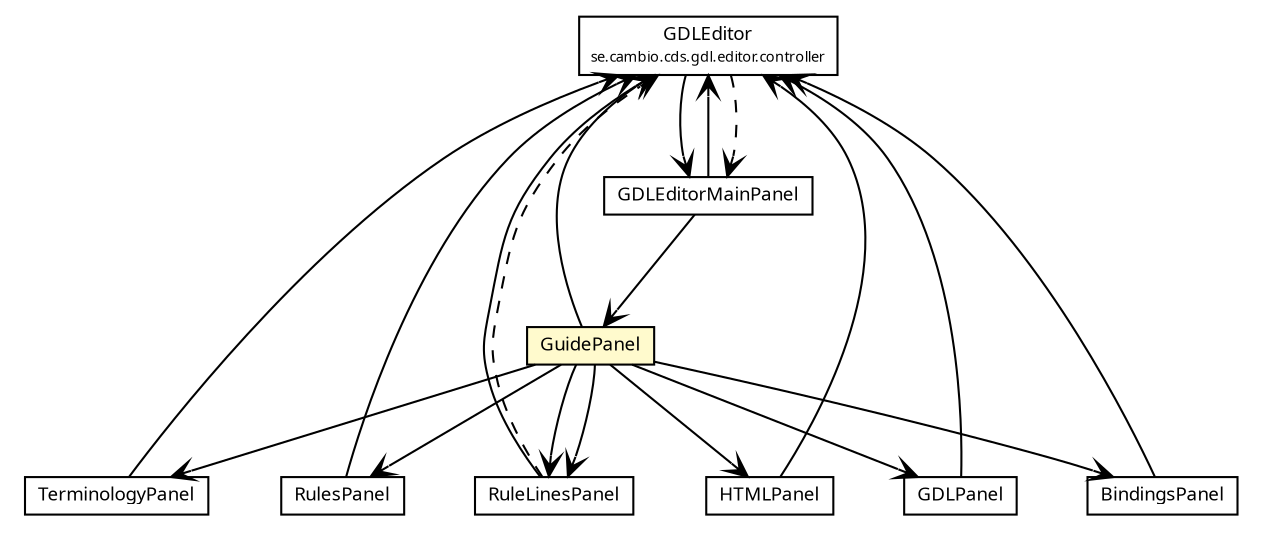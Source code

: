#!/usr/local/bin/dot
#
# Class diagram 
# Generated by UMLGraph version R5_6 (http://www.umlgraph.org/)
#

digraph G {
	edge [fontname="Trebuchet MS",fontsize=10,labelfontname="Trebuchet MS",labelfontsize=10];
	node [fontname="Trebuchet MS",fontsize=10,shape=plaintext];
	nodesep=0.25;
	ranksep=0.5;
	// se.cambio.cds.gdl.editor.controller.GDLEditor
	c230686 [label=<<table title="se.cambio.cds.gdl.editor.controller.GDLEditor" border="0" cellborder="1" cellspacing="0" cellpadding="2" port="p" href="../../controller/GDLEditor.html">
		<tr><td><table border="0" cellspacing="0" cellpadding="1">
<tr><td align="center" balign="center"><font face="Trebuchet MS"> GDLEditor </font></td></tr>
<tr><td align="center" balign="center"><font face="Trebuchet MS" point-size="7.0"> se.cambio.cds.gdl.editor.controller </font></td></tr>
		</table></td></tr>
		</table>>, URL="../../controller/GDLEditor.html", fontname="Trebuchet MS", fontcolor="black", fontsize=9.0];
	// se.cambio.cds.gdl.editor.view.panels.TerminologyPanel
	c230750 [label=<<table title="se.cambio.cds.gdl.editor.view.panels.TerminologyPanel" border="0" cellborder="1" cellspacing="0" cellpadding="2" port="p" href="./TerminologyPanel.html">
		<tr><td><table border="0" cellspacing="0" cellpadding="1">
<tr><td align="center" balign="center"><font face="Trebuchet MS"> TerminologyPanel </font></td></tr>
		</table></td></tr>
		</table>>, URL="./TerminologyPanel.html", fontname="Trebuchet MS", fontcolor="black", fontsize=9.0];
	// se.cambio.cds.gdl.editor.view.panels.RulesPanel
	c230753 [label=<<table title="se.cambio.cds.gdl.editor.view.panels.RulesPanel" border="0" cellborder="1" cellspacing="0" cellpadding="2" port="p" href="./RulesPanel.html">
		<tr><td><table border="0" cellspacing="0" cellpadding="1">
<tr><td align="center" balign="center"><font face="Trebuchet MS"> RulesPanel </font></td></tr>
		</table></td></tr>
		</table>>, URL="./RulesPanel.html", fontname="Trebuchet MS", fontcolor="black", fontsize=9.0];
	// se.cambio.cds.gdl.editor.view.panels.RuleLinesPanel
	c230755 [label=<<table title="se.cambio.cds.gdl.editor.view.panels.RuleLinesPanel" border="0" cellborder="1" cellspacing="0" cellpadding="2" port="p" href="./RuleLinesPanel.html">
		<tr><td><table border="0" cellspacing="0" cellpadding="1">
<tr><td align="center" balign="center"><font face="Trebuchet MS"> RuleLinesPanel </font></td></tr>
		</table></td></tr>
		</table>>, URL="./RuleLinesPanel.html", fontname="Trebuchet MS", fontcolor="black", fontsize=9.0];
	// se.cambio.cds.gdl.editor.view.panels.HTMLPanel
	c230758 [label=<<table title="se.cambio.cds.gdl.editor.view.panels.HTMLPanel" border="0" cellborder="1" cellspacing="0" cellpadding="2" port="p" href="./HTMLPanel.html">
		<tr><td><table border="0" cellspacing="0" cellpadding="1">
<tr><td align="center" balign="center"><font face="Trebuchet MS"> HTMLPanel </font></td></tr>
		</table></td></tr>
		</table>>, URL="./HTMLPanel.html", fontname="Trebuchet MS", fontcolor="black", fontsize=9.0];
	// se.cambio.cds.gdl.editor.view.panels.GuidePanel
	c230759 [label=<<table title="se.cambio.cds.gdl.editor.view.panels.GuidePanel" border="0" cellborder="1" cellspacing="0" cellpadding="2" port="p" bgcolor="lemonChiffon" href="./GuidePanel.html">
		<tr><td><table border="0" cellspacing="0" cellpadding="1">
<tr><td align="center" balign="center"><font face="Trebuchet MS"> GuidePanel </font></td></tr>
		</table></td></tr>
		</table>>, URL="./GuidePanel.html", fontname="Trebuchet MS", fontcolor="black", fontsize=9.0];
	// se.cambio.cds.gdl.editor.view.panels.GDLPanel
	c230761 [label=<<table title="se.cambio.cds.gdl.editor.view.panels.GDLPanel" border="0" cellborder="1" cellspacing="0" cellpadding="2" port="p" href="./GDLPanel.html">
		<tr><td><table border="0" cellspacing="0" cellpadding="1">
<tr><td align="center" balign="center"><font face="Trebuchet MS"> GDLPanel </font></td></tr>
		</table></td></tr>
		</table>>, URL="./GDLPanel.html", fontname="Trebuchet MS", fontcolor="black", fontsize=9.0];
	// se.cambio.cds.gdl.editor.view.panels.GDLEditorMainPanel
	c230762 [label=<<table title="se.cambio.cds.gdl.editor.view.panels.GDLEditorMainPanel" border="0" cellborder="1" cellspacing="0" cellpadding="2" port="p" href="./GDLEditorMainPanel.html">
		<tr><td><table border="0" cellspacing="0" cellpadding="1">
<tr><td align="center" balign="center"><font face="Trebuchet MS"> GDLEditorMainPanel </font></td></tr>
		</table></td></tr>
		</table>>, URL="./GDLEditorMainPanel.html", fontname="Trebuchet MS", fontcolor="black", fontsize=9.0];
	// se.cambio.cds.gdl.editor.view.panels.BindingsPanel
	c230779 [label=<<table title="se.cambio.cds.gdl.editor.view.panels.BindingsPanel" border="0" cellborder="1" cellspacing="0" cellpadding="2" port="p" href="./BindingsPanel.html">
		<tr><td><table border="0" cellspacing="0" cellpadding="1">
<tr><td align="center" balign="center"><font face="Trebuchet MS"> BindingsPanel </font></td></tr>
		</table></td></tr>
		</table>>, URL="./BindingsPanel.html", fontname="Trebuchet MS", fontcolor="black", fontsize=9.0];
	// se.cambio.cds.gdl.editor.controller.GDLEditor NAVASSOC se.cambio.cds.gdl.editor.view.panels.GDLEditorMainPanel
	c230686:p -> c230762:p [taillabel="", label="", headlabel="", fontname="Trebuchet MS", fontcolor="black", fontsize=10.0, color="black", arrowhead=open];
	// se.cambio.cds.gdl.editor.view.panels.TerminologyPanel NAVASSOC se.cambio.cds.gdl.editor.controller.GDLEditor
	c230750:p -> c230686:p [taillabel="", label="", headlabel="", fontname="Trebuchet MS", fontcolor="black", fontsize=10.0, color="black", arrowhead=open];
	// se.cambio.cds.gdl.editor.view.panels.RulesPanel NAVASSOC se.cambio.cds.gdl.editor.controller.GDLEditor
	c230753:p -> c230686:p [taillabel="", label="", headlabel="", fontname="Trebuchet MS", fontcolor="black", fontsize=10.0, color="black", arrowhead=open];
	// se.cambio.cds.gdl.editor.view.panels.RuleLinesPanel NAVASSOC se.cambio.cds.gdl.editor.controller.GDLEditor
	c230755:p -> c230686:p [taillabel="", label="", headlabel="", fontname="Trebuchet MS", fontcolor="black", fontsize=10.0, color="black", arrowhead=open];
	// se.cambio.cds.gdl.editor.view.panels.HTMLPanel NAVASSOC se.cambio.cds.gdl.editor.controller.GDLEditor
	c230758:p -> c230686:p [taillabel="", label="", headlabel="", fontname="Trebuchet MS", fontcolor="black", fontsize=10.0, color="black", arrowhead=open];
	// se.cambio.cds.gdl.editor.view.panels.GuidePanel NAVASSOC se.cambio.cds.gdl.editor.controller.GDLEditor
	c230759:p -> c230686:p [taillabel="", label="", headlabel="", fontname="Trebuchet MS", fontcolor="black", fontsize=10.0, color="black", arrowhead=open];
	// se.cambio.cds.gdl.editor.view.panels.GuidePanel NAVASSOC se.cambio.cds.gdl.editor.view.panels.RulesPanel
	c230759:p -> c230753:p [taillabel="", label="", headlabel="", fontname="Trebuchet MS", fontcolor="black", fontsize=10.0, color="black", arrowhead=open];
	// se.cambio.cds.gdl.editor.view.panels.GuidePanel NAVASSOC se.cambio.cds.gdl.editor.view.panels.RuleLinesPanel
	c230759:p -> c230755:p [taillabel="", label="", headlabel="", fontname="Trebuchet MS", fontcolor="black", fontsize=10.0, color="black", arrowhead=open];
	// se.cambio.cds.gdl.editor.view.panels.GuidePanel NAVASSOC se.cambio.cds.gdl.editor.view.panels.RuleLinesPanel
	c230759:p -> c230755:p [taillabel="", label="", headlabel="", fontname="Trebuchet MS", fontcolor="black", fontsize=10.0, color="black", arrowhead=open];
	// se.cambio.cds.gdl.editor.view.panels.GuidePanel NAVASSOC se.cambio.cds.gdl.editor.view.panels.TerminologyPanel
	c230759:p -> c230750:p [taillabel="", label="", headlabel="", fontname="Trebuchet MS", fontcolor="black", fontsize=10.0, color="black", arrowhead=open];
	// se.cambio.cds.gdl.editor.view.panels.GuidePanel NAVASSOC se.cambio.cds.gdl.editor.view.panels.BindingsPanel
	c230759:p -> c230779:p [taillabel="", label="", headlabel="", fontname="Trebuchet MS", fontcolor="black", fontsize=10.0, color="black", arrowhead=open];
	// se.cambio.cds.gdl.editor.view.panels.GuidePanel NAVASSOC se.cambio.cds.gdl.editor.view.panels.GDLPanel
	c230759:p -> c230761:p [taillabel="", label="", headlabel="", fontname="Trebuchet MS", fontcolor="black", fontsize=10.0, color="black", arrowhead=open];
	// se.cambio.cds.gdl.editor.view.panels.GuidePanel NAVASSOC se.cambio.cds.gdl.editor.view.panels.HTMLPanel
	c230759:p -> c230758:p [taillabel="", label="", headlabel="", fontname="Trebuchet MS", fontcolor="black", fontsize=10.0, color="black", arrowhead=open];
	// se.cambio.cds.gdl.editor.view.panels.GDLPanel NAVASSOC se.cambio.cds.gdl.editor.controller.GDLEditor
	c230761:p -> c230686:p [taillabel="", label="", headlabel="", fontname="Trebuchet MS", fontcolor="black", fontsize=10.0, color="black", arrowhead=open];
	// se.cambio.cds.gdl.editor.view.panels.GDLEditorMainPanel NAVASSOC se.cambio.cds.gdl.editor.view.panels.GuidePanel
	c230762:p -> c230759:p [taillabel="", label="", headlabel="", fontname="Trebuchet MS", fontcolor="black", fontsize=10.0, color="black", arrowhead=open];
	// se.cambio.cds.gdl.editor.view.panels.GDLEditorMainPanel NAVASSOC se.cambio.cds.gdl.editor.controller.GDLEditor
	c230762:p -> c230686:p [taillabel="", label="", headlabel="", fontname="Trebuchet MS", fontcolor="black", fontsize=10.0, color="black", arrowhead=open];
	// se.cambio.cds.gdl.editor.view.panels.BindingsPanel NAVASSOC se.cambio.cds.gdl.editor.controller.GDLEditor
	c230779:p -> c230686:p [taillabel="", label="", headlabel="", fontname="Trebuchet MS", fontcolor="black", fontsize=10.0, color="black", arrowhead=open];
	// se.cambio.cds.gdl.editor.controller.GDLEditor DEPEND se.cambio.cds.gdl.editor.view.panels.GDLEditorMainPanel
	c230686:p -> c230762:p [taillabel="", label="", headlabel="", fontname="Trebuchet MS", fontcolor="black", fontsize=10.0, color="black", arrowhead=open, style=dashed];
	// se.cambio.cds.gdl.editor.view.panels.RuleLinesPanel DEPEND se.cambio.cds.gdl.editor.controller.GDLEditor
	c230755:p -> c230686:p [taillabel="", label="", headlabel="", fontname="Trebuchet MS", fontcolor="black", fontsize=10.0, color="black", arrowhead=open, style=dashed];
}

